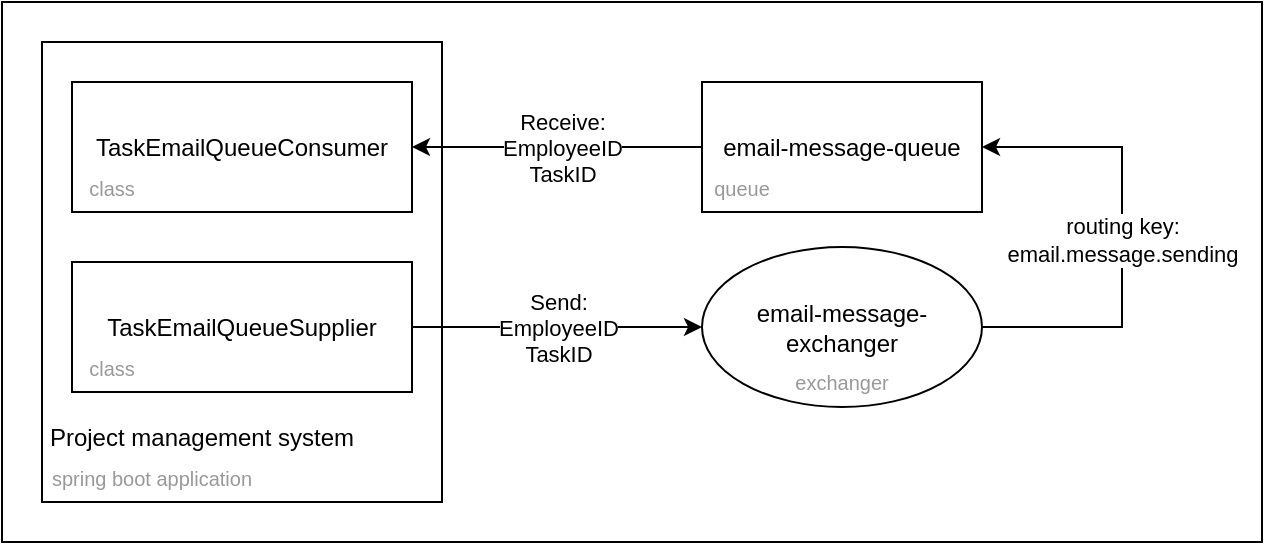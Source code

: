 <mxfile version="21.3.8" type="device">
  <diagram name="Страница 1" id="dtEbb6S60lbUY80SnZxG">
    <mxGraphModel dx="993" dy="548" grid="1" gridSize="10" guides="1" tooltips="1" connect="1" arrows="1" fold="1" page="1" pageScale="1" pageWidth="827" pageHeight="1169" math="0" shadow="0">
      <root>
        <mxCell id="0" />
        <mxCell id="1" parent="0" />
        <mxCell id="gmxdBEyx530X5syrSnmb-25" value="" style="whiteSpace=wrap;html=1;" vertex="1" parent="1">
          <mxGeometry x="100" y="50" width="630" height="270" as="geometry" />
        </mxCell>
        <mxCell id="gmxdBEyx530X5syrSnmb-1" value="" style="whiteSpace=wrap;html=1;" vertex="1" parent="1">
          <mxGeometry x="120" y="70" width="200" height="230" as="geometry" />
        </mxCell>
        <mxCell id="gmxdBEyx530X5syrSnmb-9" value="" style="rounded=0;whiteSpace=wrap;html=1;" vertex="1" parent="1">
          <mxGeometry x="135" y="90" width="170" height="65" as="geometry" />
        </mxCell>
        <mxCell id="gmxdBEyx530X5syrSnmb-7" value="" style="rounded=0;whiteSpace=wrap;html=1;" vertex="1" parent="1">
          <mxGeometry x="135" y="180" width="170" height="65" as="geometry" />
        </mxCell>
        <mxCell id="gmxdBEyx530X5syrSnmb-2" value="Project management system" style="text;html=1;strokeColor=none;fillColor=none;align=center;verticalAlign=middle;whiteSpace=wrap;rounded=0;" vertex="1" parent="1">
          <mxGeometry x="120" y="252.5" width="160" height="30" as="geometry" />
        </mxCell>
        <mxCell id="gmxdBEyx530X5syrSnmb-4" value="TaskEmailQueueSupplier" style="text;html=1;strokeColor=none;fillColor=none;align=center;verticalAlign=middle;whiteSpace=wrap;rounded=0;" vertex="1" parent="1">
          <mxGeometry x="190" y="197.5" width="60" height="30" as="geometry" />
        </mxCell>
        <mxCell id="gmxdBEyx530X5syrSnmb-6" value="TaskEmailQueueConsumer" style="text;html=1;strokeColor=none;fillColor=none;align=center;verticalAlign=middle;whiteSpace=wrap;rounded=0;" vertex="1" parent="1">
          <mxGeometry x="190" y="107.5" width="60" height="30" as="geometry" />
        </mxCell>
        <mxCell id="gmxdBEyx530X5syrSnmb-11" value="&lt;font color=&quot;#999999&quot; style=&quot;font-size: 10px;&quot;&gt;class&lt;/font&gt;" style="text;html=1;strokeColor=none;fillColor=none;align=center;verticalAlign=middle;whiteSpace=wrap;rounded=0;" vertex="1" parent="1">
          <mxGeometry x="135" y="220" width="40" height="25" as="geometry" />
        </mxCell>
        <mxCell id="gmxdBEyx530X5syrSnmb-12" value="&lt;font color=&quot;#999999&quot; style=&quot;font-size: 10px;&quot;&gt;class&lt;/font&gt;" style="text;html=1;strokeColor=none;fillColor=none;align=center;verticalAlign=middle;whiteSpace=wrap;rounded=0;" vertex="1" parent="1">
          <mxGeometry x="135" y="130" width="40" height="25" as="geometry" />
        </mxCell>
        <mxCell id="gmxdBEyx530X5syrSnmb-13" value="" style="endArrow=classic;html=1;rounded=0;exitX=1;exitY=0.5;exitDx=0;exitDy=0;entryX=0;entryY=0.5;entryDx=0;entryDy=0;" edge="1" parent="1" source="gmxdBEyx530X5syrSnmb-7" target="gmxdBEyx530X5syrSnmb-16">
          <mxGeometry relative="1" as="geometry">
            <mxPoint x="334" y="212.07" as="sourcePoint" />
            <mxPoint x="460" y="212" as="targetPoint" />
          </mxGeometry>
        </mxCell>
        <mxCell id="gmxdBEyx530X5syrSnmb-14" value="Send:&lt;br&gt;EmployeeID&lt;br&gt;TaskID" style="edgeLabel;resizable=0;html=1;align=center;verticalAlign=middle;" connectable="0" vertex="1" parent="gmxdBEyx530X5syrSnmb-13">
          <mxGeometry relative="1" as="geometry" />
        </mxCell>
        <mxCell id="gmxdBEyx530X5syrSnmb-18" style="edgeStyle=orthogonalEdgeStyle;rounded=0;orthogonalLoop=1;jettySize=auto;html=1;exitX=1;exitY=0.5;exitDx=0;exitDy=0;entryX=1;entryY=0.5;entryDx=0;entryDy=0;" edge="1" parent="1" source="gmxdBEyx530X5syrSnmb-16" target="gmxdBEyx530X5syrSnmb-17">
          <mxGeometry relative="1" as="geometry">
            <Array as="points">
              <mxPoint x="660" y="212" />
              <mxPoint x="660" y="122" />
            </Array>
          </mxGeometry>
        </mxCell>
        <mxCell id="gmxdBEyx530X5syrSnmb-16" value="email-message-exchanger" style="ellipse;whiteSpace=wrap;html=1;" vertex="1" parent="1">
          <mxGeometry x="450" y="172.5" width="140" height="80" as="geometry" />
        </mxCell>
        <mxCell id="gmxdBEyx530X5syrSnmb-20" style="edgeStyle=orthogonalEdgeStyle;rounded=0;orthogonalLoop=1;jettySize=auto;html=1;exitX=0;exitY=0.5;exitDx=0;exitDy=0;entryX=1;entryY=0.5;entryDx=0;entryDy=0;startArrow=none;startFill=0;endArrow=classic;endFill=1;" edge="1" parent="1" source="gmxdBEyx530X5syrSnmb-17" target="gmxdBEyx530X5syrSnmb-9">
          <mxGeometry relative="1" as="geometry" />
        </mxCell>
        <mxCell id="gmxdBEyx530X5syrSnmb-17" value="email-message-queue" style="rounded=0;whiteSpace=wrap;html=1;" vertex="1" parent="1">
          <mxGeometry x="450" y="90" width="140" height="65" as="geometry" />
        </mxCell>
        <mxCell id="gmxdBEyx530X5syrSnmb-19" value="routing key:&lt;br&gt;email.message.sending" style="edgeLabel;resizable=0;html=1;align=center;verticalAlign=middle;" connectable="0" vertex="1" parent="1">
          <mxGeometry x="660.004" y="168.5" as="geometry" />
        </mxCell>
        <mxCell id="gmxdBEyx530X5syrSnmb-21" value="Receive:&lt;br&gt;EmployeeID&lt;br&gt;TaskID" style="edgeLabel;resizable=0;html=1;align=center;verticalAlign=middle;" connectable="0" vertex="1" parent="1">
          <mxGeometry x="379.997" y="122.5" as="geometry" />
        </mxCell>
        <mxCell id="gmxdBEyx530X5syrSnmb-22" value="&lt;font color=&quot;#999999&quot; style=&quot;font-size: 10px;&quot;&gt;spring boot application&lt;/font&gt;" style="text;html=1;strokeColor=none;fillColor=none;align=center;verticalAlign=middle;whiteSpace=wrap;rounded=0;" vertex="1" parent="1">
          <mxGeometry x="120" y="275" width="110" height="25" as="geometry" />
        </mxCell>
        <mxCell id="gmxdBEyx530X5syrSnmb-23" value="&lt;font color=&quot;#999999&quot; style=&quot;font-size: 10px;&quot;&gt;exchanger&lt;/font&gt;" style="text;html=1;strokeColor=none;fillColor=none;align=center;verticalAlign=middle;whiteSpace=wrap;rounded=0;" vertex="1" parent="1">
          <mxGeometry x="500" y="227.5" width="40" height="25" as="geometry" />
        </mxCell>
        <mxCell id="gmxdBEyx530X5syrSnmb-24" value="&lt;font color=&quot;#999999&quot; style=&quot;font-size: 10px;&quot;&gt;queue&lt;/font&gt;" style="text;html=1;strokeColor=none;fillColor=none;align=center;verticalAlign=middle;whiteSpace=wrap;rounded=0;" vertex="1" parent="1">
          <mxGeometry x="450" y="130" width="40" height="25" as="geometry" />
        </mxCell>
      </root>
    </mxGraphModel>
  </diagram>
</mxfile>
